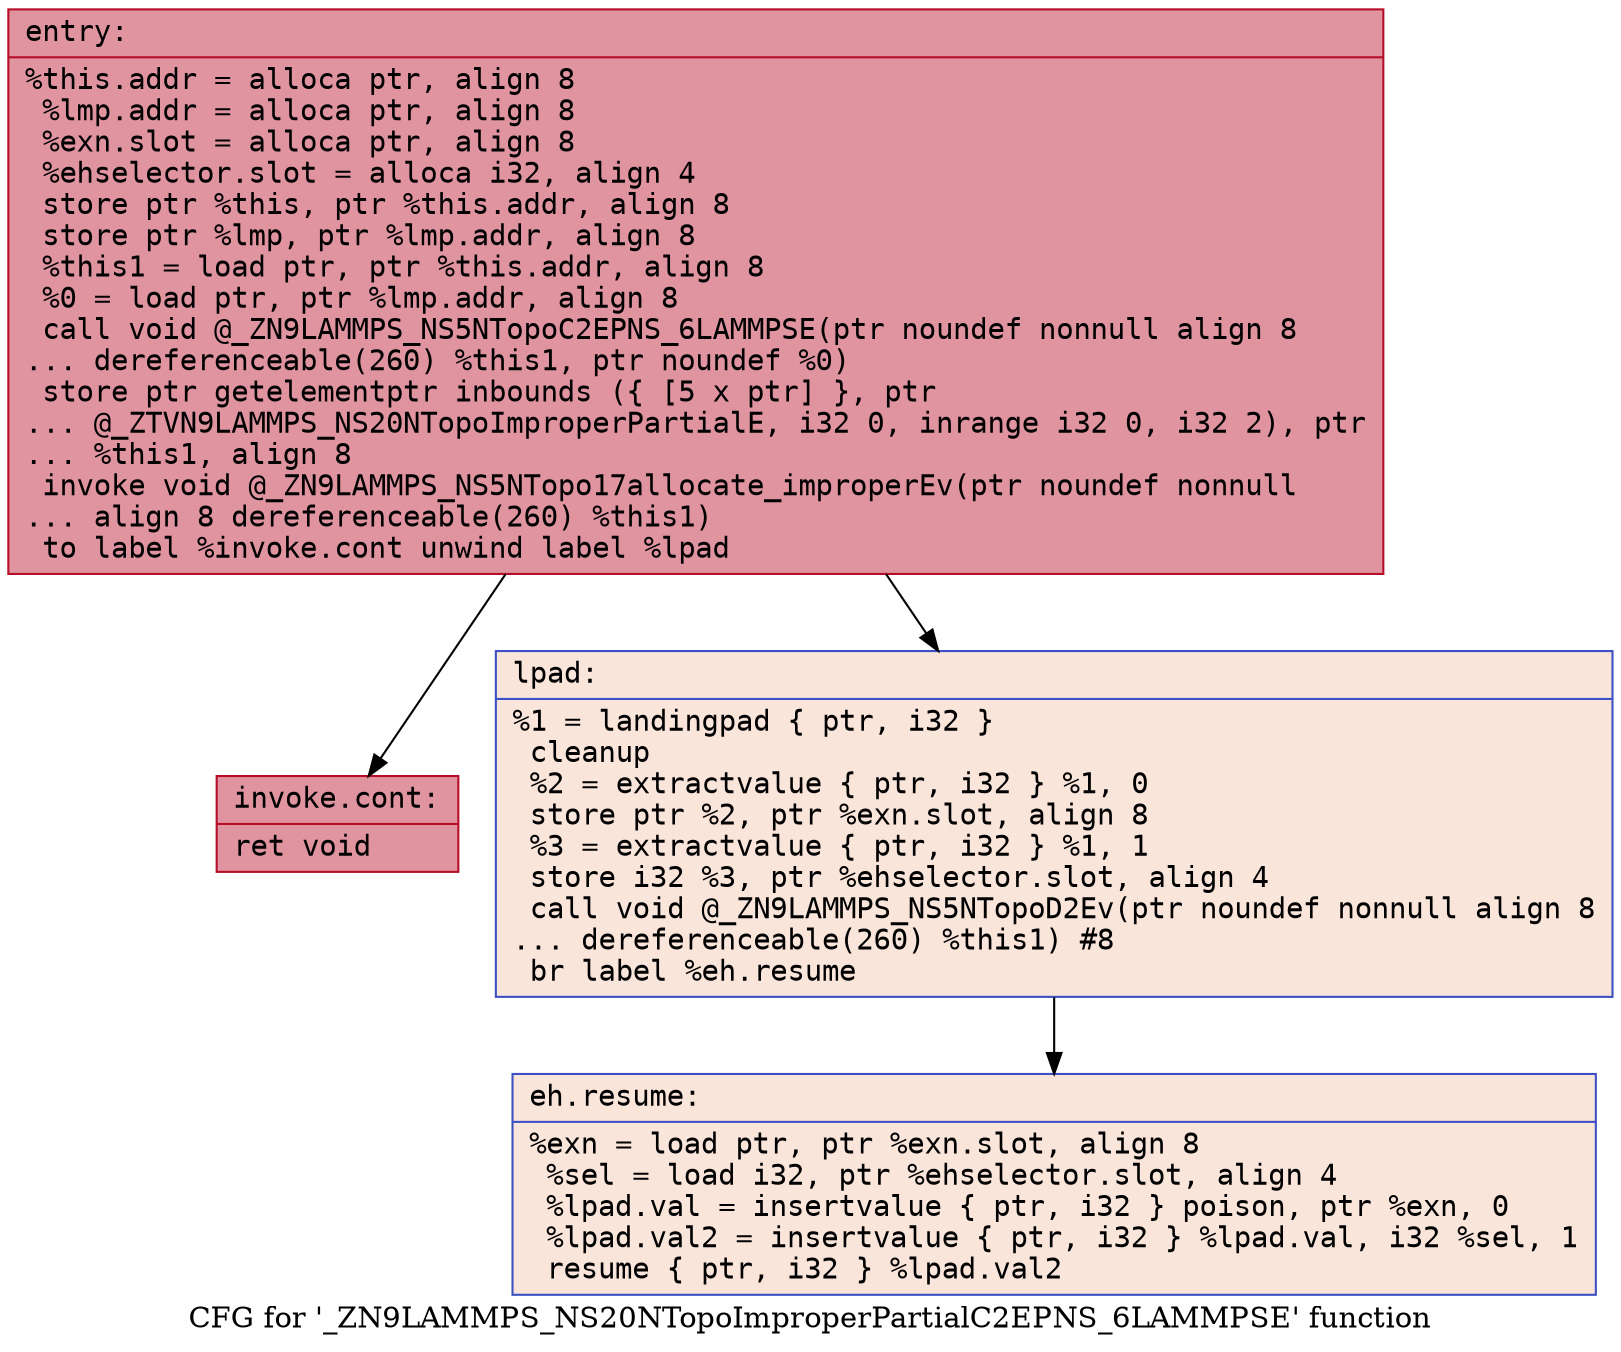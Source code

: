 digraph "CFG for '_ZN9LAMMPS_NS20NTopoImproperPartialC2EPNS_6LAMMPSE' function" {
	label="CFG for '_ZN9LAMMPS_NS20NTopoImproperPartialC2EPNS_6LAMMPSE' function";

	Node0x5591cf4e9010 [shape=record,color="#b70d28ff", style=filled, fillcolor="#b70d2870" fontname="Courier",label="{entry:\l|  %this.addr = alloca ptr, align 8\l  %lmp.addr = alloca ptr, align 8\l  %exn.slot = alloca ptr, align 8\l  %ehselector.slot = alloca i32, align 4\l  store ptr %this, ptr %this.addr, align 8\l  store ptr %lmp, ptr %lmp.addr, align 8\l  %this1 = load ptr, ptr %this.addr, align 8\l  %0 = load ptr, ptr %lmp.addr, align 8\l  call void @_ZN9LAMMPS_NS5NTopoC2EPNS_6LAMMPSE(ptr noundef nonnull align 8\l... dereferenceable(260) %this1, ptr noundef %0)\l  store ptr getelementptr inbounds (\{ [5 x ptr] \}, ptr\l... @_ZTVN9LAMMPS_NS20NTopoImproperPartialE, i32 0, inrange i32 0, i32 2), ptr\l... %this1, align 8\l  invoke void @_ZN9LAMMPS_NS5NTopo17allocate_improperEv(ptr noundef nonnull\l... align 8 dereferenceable(260) %this1)\l          to label %invoke.cont unwind label %lpad\l}"];
	Node0x5591cf4e9010 -> Node0x5591cf4ea520[tooltip="entry -> invoke.cont\nProbability 100.00%" ];
	Node0x5591cf4e9010 -> Node0x5591cf4ea5d0[tooltip="entry -> lpad\nProbability 0.00%" ];
	Node0x5591cf4ea520 [shape=record,color="#b70d28ff", style=filled, fillcolor="#b70d2870" fontname="Courier",label="{invoke.cont:\l|  ret void\l}"];
	Node0x5591cf4ea5d0 [shape=record,color="#3d50c3ff", style=filled, fillcolor="#f4c5ad70" fontname="Courier",label="{lpad:\l|  %1 = landingpad \{ ptr, i32 \}\l          cleanup\l  %2 = extractvalue \{ ptr, i32 \} %1, 0\l  store ptr %2, ptr %exn.slot, align 8\l  %3 = extractvalue \{ ptr, i32 \} %1, 1\l  store i32 %3, ptr %ehselector.slot, align 4\l  call void @_ZN9LAMMPS_NS5NTopoD2Ev(ptr noundef nonnull align 8\l... dereferenceable(260) %this1) #8\l  br label %eh.resume\l}"];
	Node0x5591cf4ea5d0 -> Node0x5591cf4eac60[tooltip="lpad -> eh.resume\nProbability 100.00%" ];
	Node0x5591cf4eac60 [shape=record,color="#3d50c3ff", style=filled, fillcolor="#f4c5ad70" fontname="Courier",label="{eh.resume:\l|  %exn = load ptr, ptr %exn.slot, align 8\l  %sel = load i32, ptr %ehselector.slot, align 4\l  %lpad.val = insertvalue \{ ptr, i32 \} poison, ptr %exn, 0\l  %lpad.val2 = insertvalue \{ ptr, i32 \} %lpad.val, i32 %sel, 1\l  resume \{ ptr, i32 \} %lpad.val2\l}"];
}
